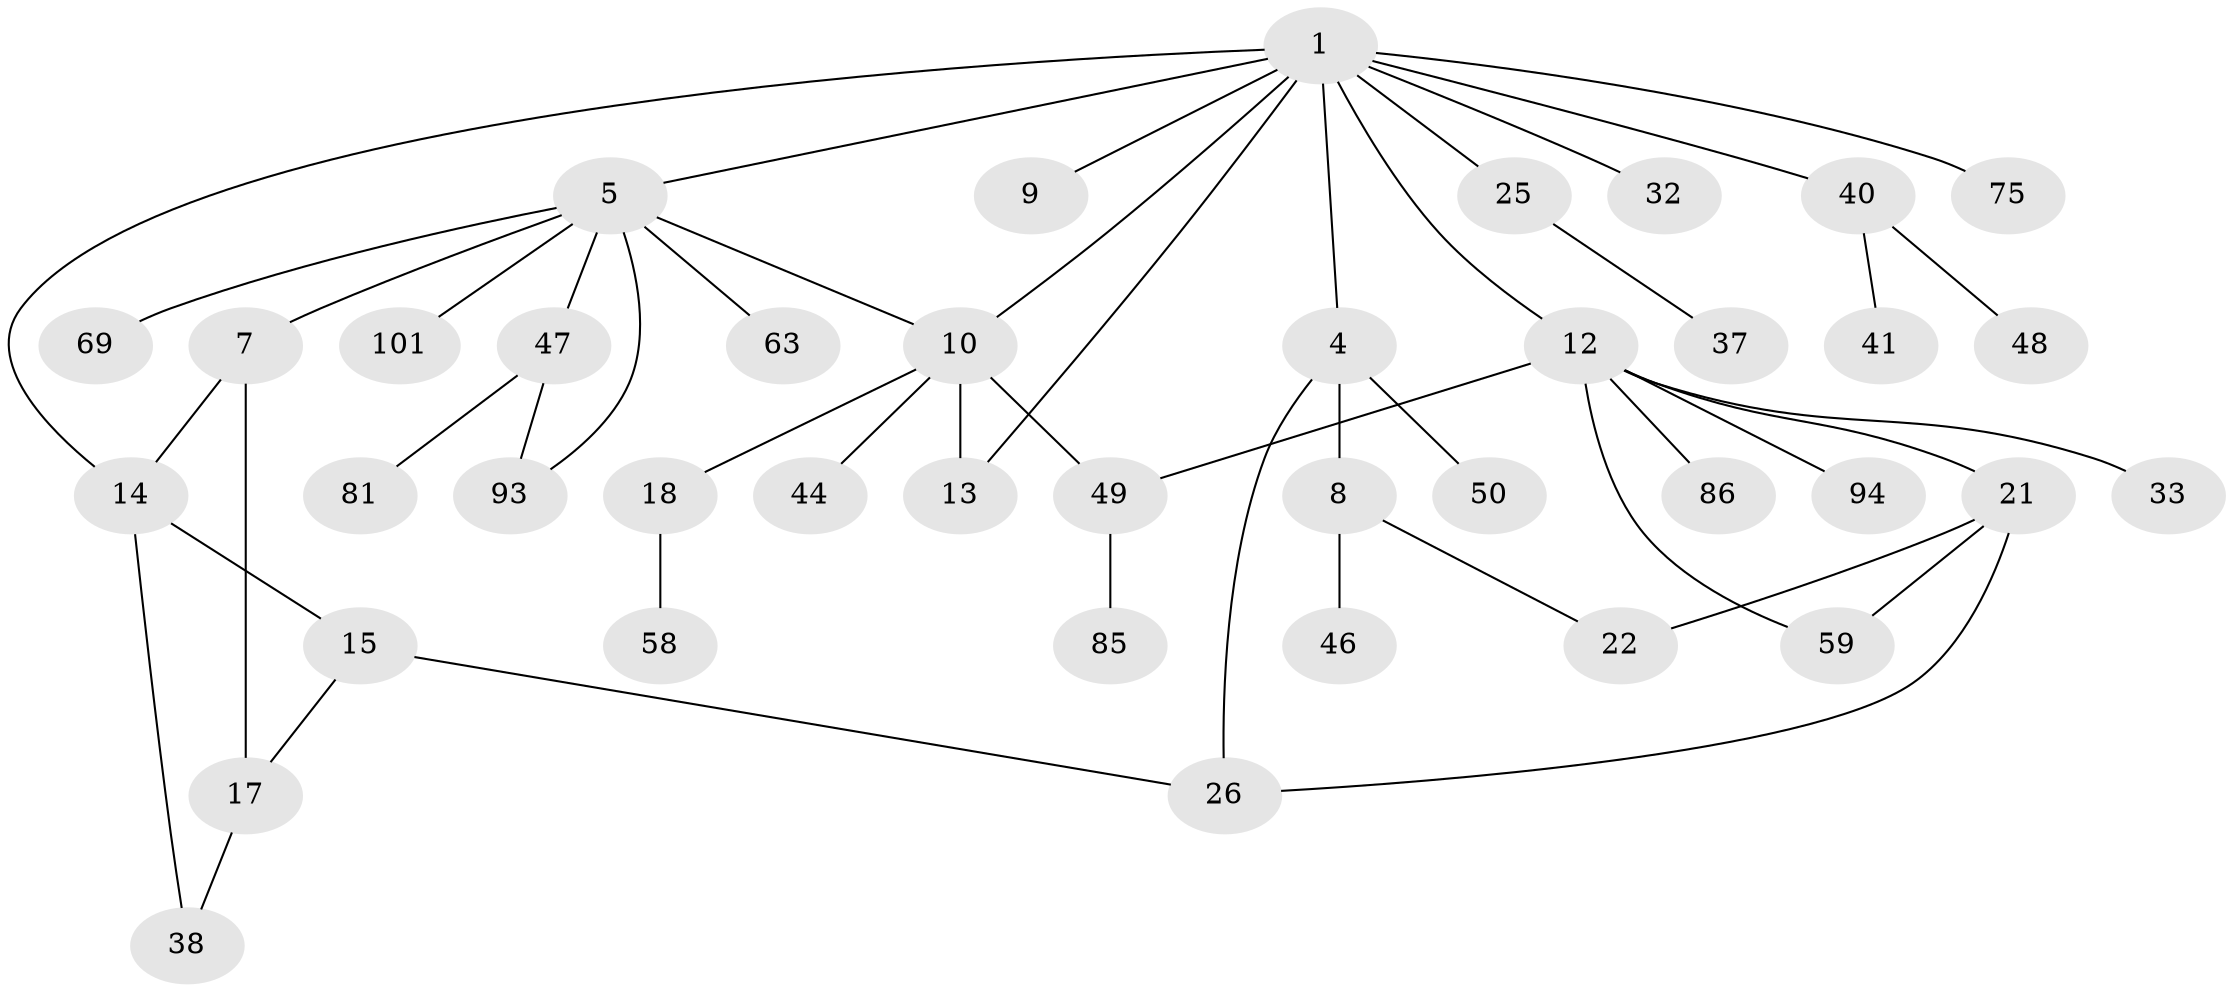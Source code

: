 // original degree distribution, {4: 0.08823529411764706, 5: 0.06862745098039216, 6: 0.0392156862745098, 3: 0.14705882352941177, 1: 0.45098039215686275, 2: 0.20588235294117646}
// Generated by graph-tools (version 1.1) at 2025/17/03/04/25 18:17:13]
// undirected, 40 vertices, 50 edges
graph export_dot {
graph [start="1"]
  node [color=gray90,style=filled];
  1 [super="+3+2"];
  4 [super="+6"];
  5 [super="+24+11+100+29"];
  7;
  8;
  9;
  10 [super="+62"];
  12 [super="+54+20"];
  13 [super="+66"];
  14 [super="+16+74"];
  15 [super="+80+19+30"];
  17 [super="+42+35"];
  18 [super="+77+45"];
  21 [super="+56+23+96+28+27"];
  22 [super="+71+83"];
  25 [super="+92"];
  26 [super="+43"];
  32 [super="+89"];
  33;
  37;
  38 [super="+64"];
  40 [super="+55+51"];
  41 [super="+53"];
  44;
  46;
  47 [super="+88+68+70"];
  48;
  49 [super="+57+82+99"];
  50 [super="+97"];
  58;
  59 [super="+61"];
  63;
  69 [super="+72"];
  75;
  81;
  85;
  86;
  93;
  94 [super="+98"];
  101;
  1 -- 32;
  1 -- 40;
  1 -- 5;
  1 -- 9;
  1 -- 75;
  1 -- 25;
  1 -- 4;
  1 -- 10;
  1 -- 12;
  1 -- 13;
  1 -- 14;
  4 -- 8;
  4 -- 26;
  4 -- 50;
  5 -- 7;
  5 -- 93;
  5 -- 69;
  5 -- 101;
  5 -- 10;
  5 -- 63;
  5 -- 47;
  7 -- 14;
  7 -- 17;
  8 -- 22;
  8 -- 46;
  10 -- 13 [weight=2];
  10 -- 18;
  10 -- 44;
  10 -- 49;
  12 -- 59;
  12 -- 86;
  12 -- 94;
  12 -- 33;
  12 -- 21;
  12 -- 49;
  14 -- 15;
  14 -- 38;
  15 -- 17;
  15 -- 26;
  17 -- 38;
  18 -- 58;
  21 -- 26;
  21 -- 59;
  21 -- 22;
  25 -- 37;
  40 -- 41;
  40 -- 48;
  47 -- 93;
  47 -- 81;
  49 -- 85;
}
